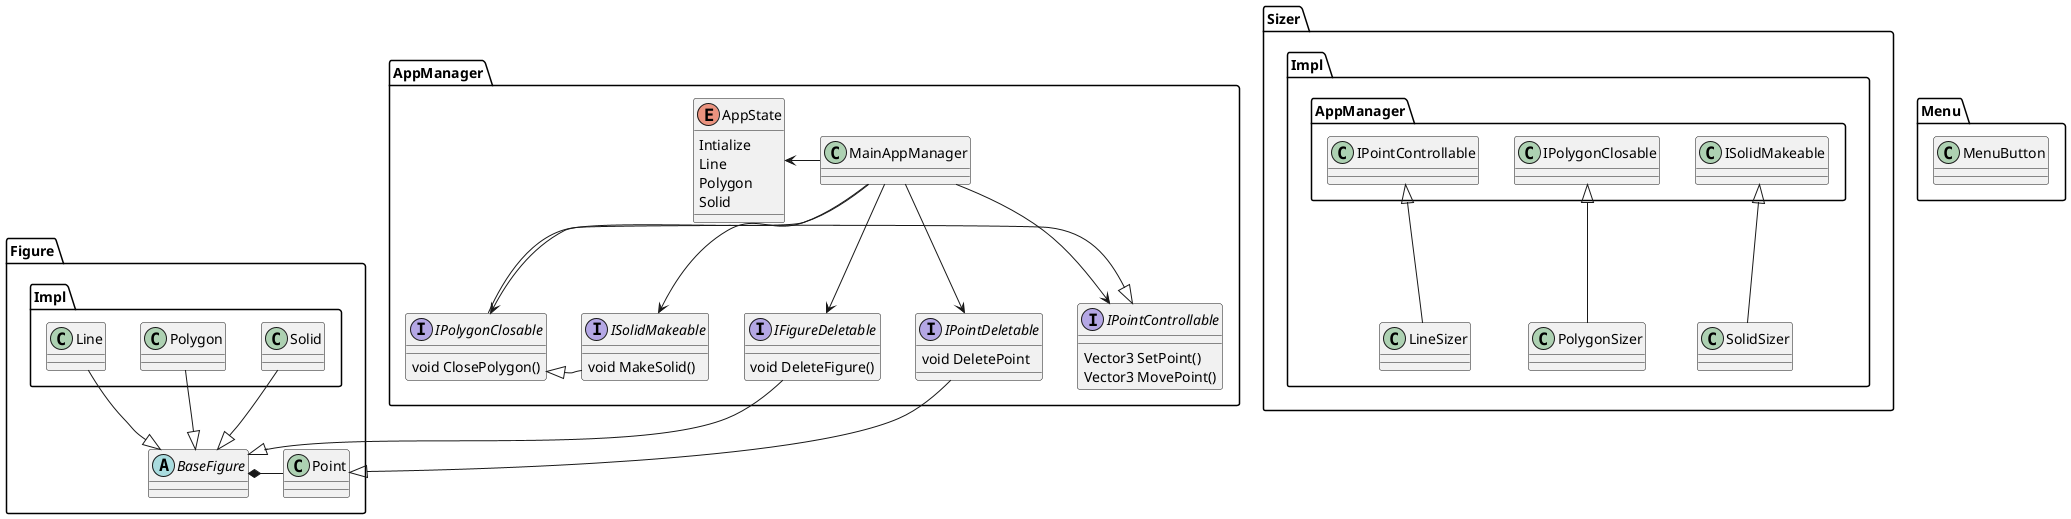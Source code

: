 @startuml

namespace Figure {
    abstract class BaseFigure {
    }
    namespace Impl {
        class Line {
        }
        class Polygon {
        }
        class Solid {
        }
        Line --d|> Figure.BaseFigure
        Polygon --d|> Figure.BaseFigure
        Solid --d|> Figure.BaseFigure

        Line -[hidden]r- Polygon
        Polygon -[hidden]r- Solid
    }

    class Point {
    }

    Point --r* BaseFigure
}

namespace Sizer {
    namespace Impl {
        class LineSizer {
        }
        class PolygonSizer {
        }
        class SolidSizer {
        }

        LineSizer --u|> AppManager.IPointControllable
        PolygonSizer --u|> AppManager.IPolygonClosable
        SolidSizer --u|> AppManager.ISolidMakeable

        LineSizer -[hidden]r- PolygonSizer
        PolygonSizer -[hidden]r- SolidSizer
    }
}

namespace AppManager {
    class MainAppManager {

    }
    enum AppState {
        Intialize
        Line
        Polygon
        Solid
    }

    interface IPointControllable {
        Vector3 SetPoint()
        Vector3 MovePoint()
    }
    interface IPolygonClosable {
        void ClosePolygon()
    }
    interface ISolidMakeable{
        void MakeSolid()
    }
    interface IFigureDeletable {
        void DeleteFigure()
    }
    interface IPointDeletable {
        void DeletePoint
    }

    MainAppManager --> IPointControllable
    MainAppManager --> IPolygonClosable
    MainAppManager --> ISolidMakeable
    MainAppManager --> IPointDeletable
    MainAppManager --> IFigureDeletable

    MainAppManager --l> AppState

    IFigureDeletable --|> Figure.BaseFigure
    IPointDeletable --|> Figure.Point

    IPointControllable <|-- IPolygonClosable
    IPolygonClosable <|-- ISolidMakeable

    IPointControllable -[hidden]r- IPolygonClosable
    IPolygonClosable -[hidden]r- ISolidMakeable

    MainAppManager -[hidden]d- IPointControllable
}

namespace Menu {
    class MenuButton {

    }
}


@enduml